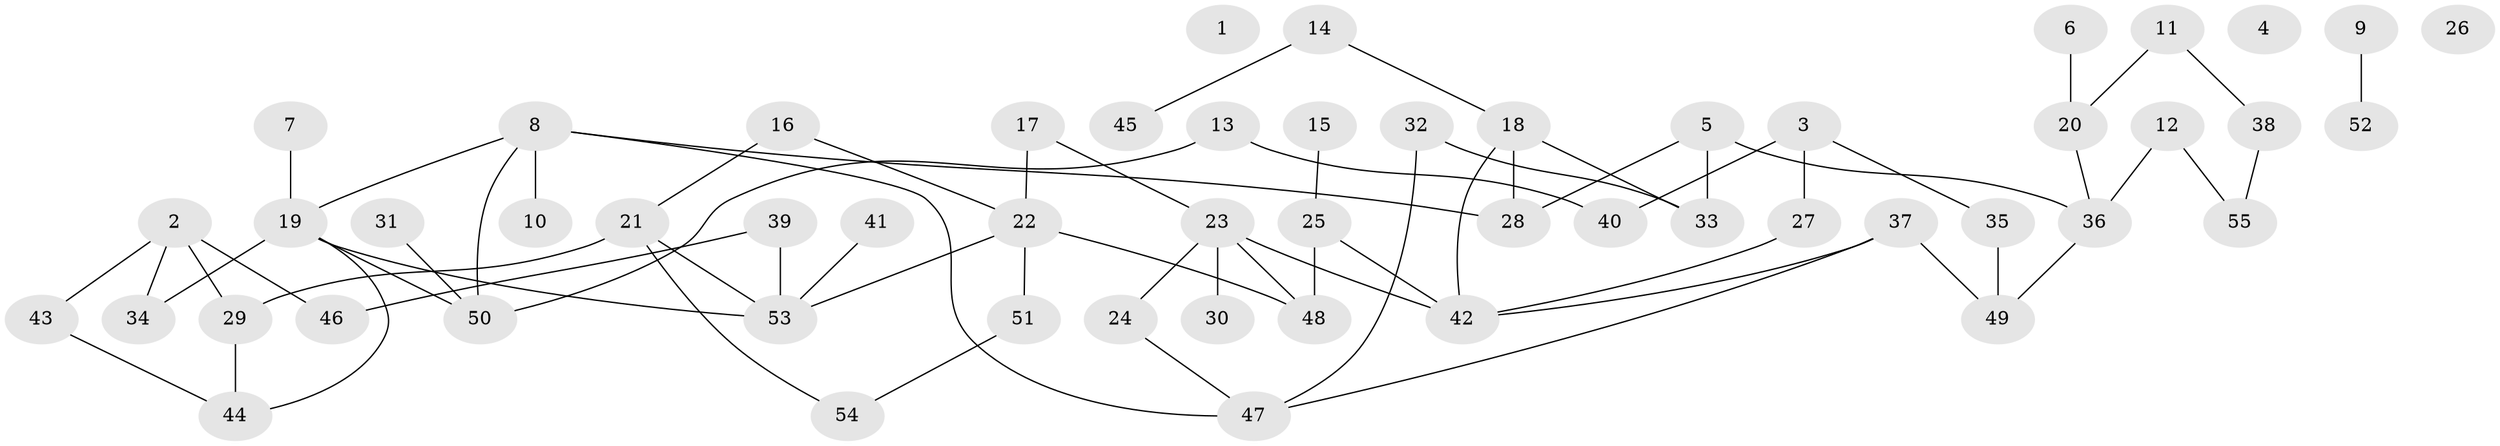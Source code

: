 // Generated by graph-tools (version 1.1) at 2025/00/03/09/25 03:00:42]
// undirected, 55 vertices, 68 edges
graph export_dot {
graph [start="1"]
  node [color=gray90,style=filled];
  1;
  2;
  3;
  4;
  5;
  6;
  7;
  8;
  9;
  10;
  11;
  12;
  13;
  14;
  15;
  16;
  17;
  18;
  19;
  20;
  21;
  22;
  23;
  24;
  25;
  26;
  27;
  28;
  29;
  30;
  31;
  32;
  33;
  34;
  35;
  36;
  37;
  38;
  39;
  40;
  41;
  42;
  43;
  44;
  45;
  46;
  47;
  48;
  49;
  50;
  51;
  52;
  53;
  54;
  55;
  2 -- 29;
  2 -- 34;
  2 -- 43;
  2 -- 46;
  3 -- 27;
  3 -- 35;
  3 -- 40;
  5 -- 28;
  5 -- 33;
  5 -- 36;
  6 -- 20;
  7 -- 19;
  8 -- 10;
  8 -- 19;
  8 -- 28;
  8 -- 47;
  8 -- 50;
  9 -- 52;
  11 -- 20;
  11 -- 38;
  12 -- 36;
  12 -- 55;
  13 -- 40;
  13 -- 50;
  14 -- 18;
  14 -- 45;
  15 -- 25;
  16 -- 21;
  16 -- 22;
  17 -- 22;
  17 -- 23;
  18 -- 28;
  18 -- 33;
  18 -- 42;
  19 -- 34;
  19 -- 44;
  19 -- 50;
  19 -- 53;
  20 -- 36;
  21 -- 29;
  21 -- 53;
  21 -- 54;
  22 -- 48;
  22 -- 51;
  22 -- 53;
  23 -- 24;
  23 -- 30;
  23 -- 42;
  23 -- 48;
  24 -- 47;
  25 -- 42;
  25 -- 48;
  27 -- 42;
  29 -- 44;
  31 -- 50;
  32 -- 33;
  32 -- 47;
  35 -- 49;
  36 -- 49;
  37 -- 42;
  37 -- 47;
  37 -- 49;
  38 -- 55;
  39 -- 46;
  39 -- 53;
  41 -- 53;
  43 -- 44;
  51 -- 54;
}
